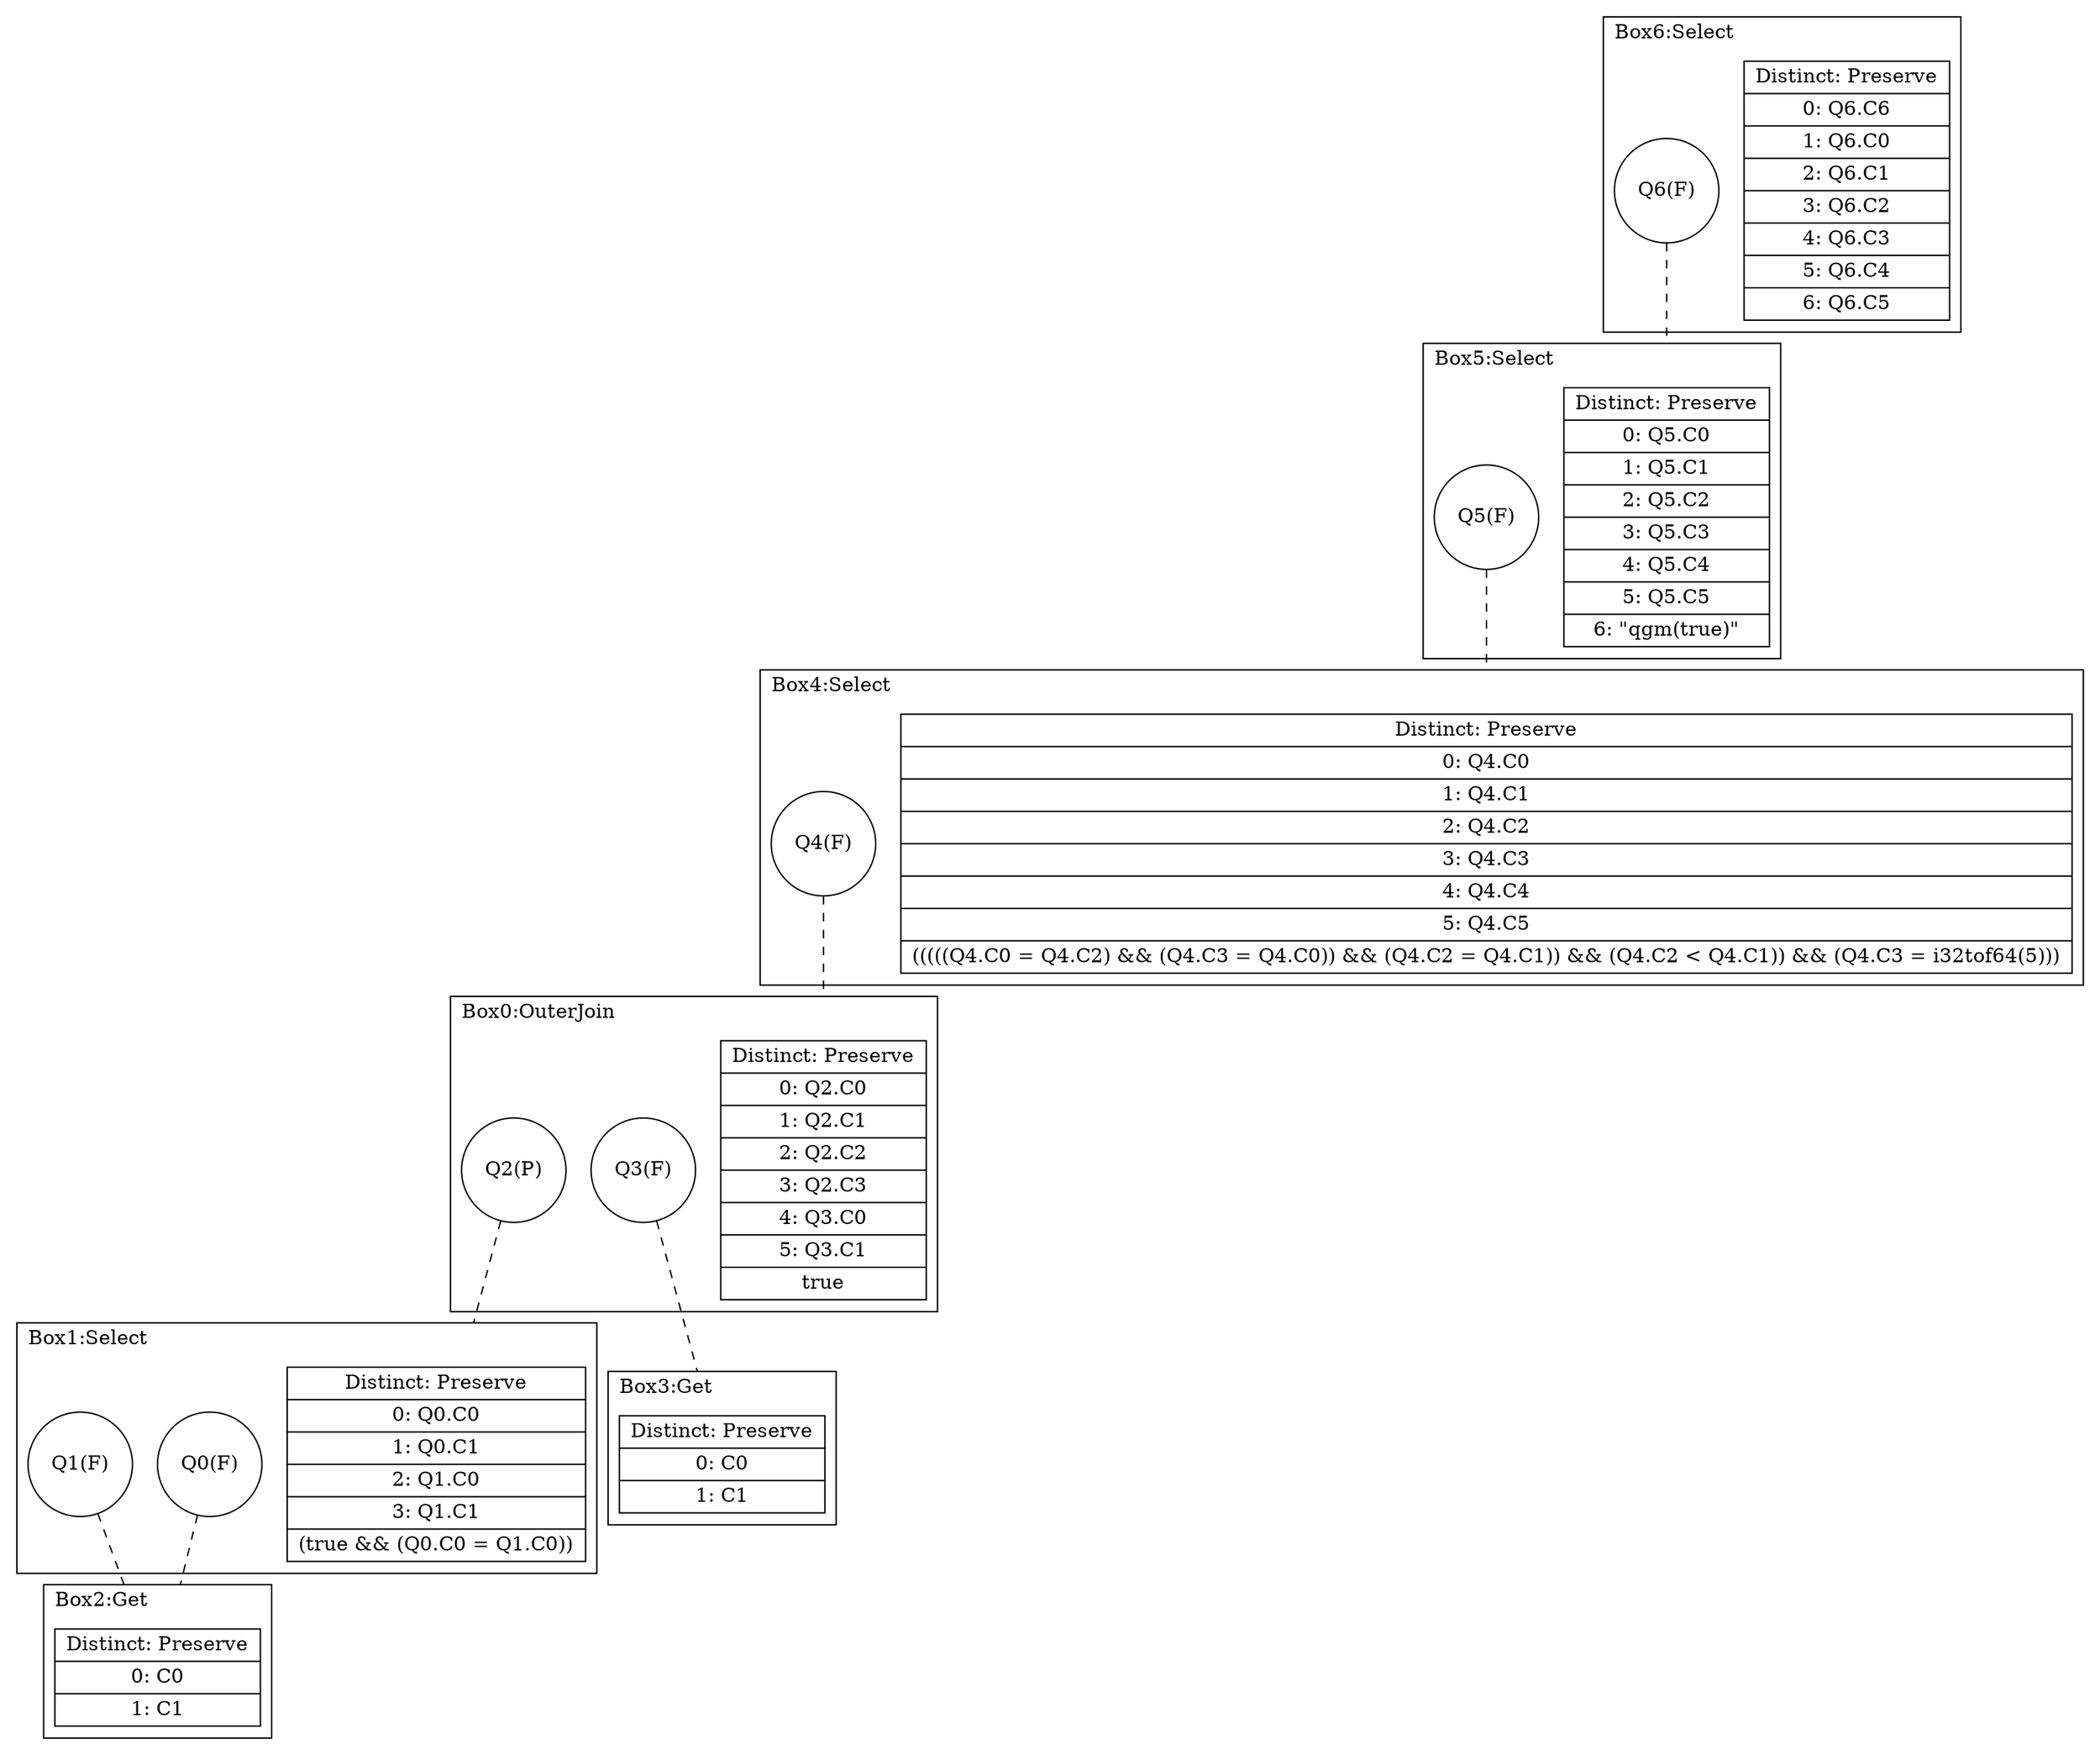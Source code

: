 digraph G {
    compound = true
    labeljust = l
    label = ""
    node [ shape = box ]
    subgraph cluster6 {
        label = "Box6:Select"
        boxhead6 [ shape = record, label = "{ Distinct: Preserve| 0: Q6.C6| 1: Q6.C0| 2: Q6.C1| 3: Q6.C2| 4: Q6.C3| 5: Q6.C4| 6: Q6.C5 }" ]
        {
            rank = same
            node [ shape = circle ]
            Q6 [ label = "Q6(F)" ]
        }
    }
    subgraph cluster5 {
        label = "Box5:Select"
        boxhead5 [ shape = record, label = "{ Distinct: Preserve| 0: Q5.C0| 1: Q5.C1| 2: Q5.C2| 3: Q5.C3| 4: Q5.C4| 5: Q5.C5| 6: \"qgm(true)\" }" ]
        {
            rank = same
            node [ shape = circle ]
            Q5 [ label = "Q5(F)" ]
        }
    }
    subgraph cluster4 {
        label = "Box4:Select"
        boxhead4 [ shape = record, label = "{ Distinct: Preserve| 0: Q4.C0| 1: Q4.C1| 2: Q4.C2| 3: Q4.C3| 4: Q4.C4| 5: Q4.C5| (((((Q4.C0 = Q4.C2) && (Q4.C3 = Q4.C0)) && (Q4.C2 = Q4.C1)) && (Q4.C2 \< Q4.C1)) && (Q4.C3 = i32tof64(5))) }" ]
        {
            rank = same
            node [ shape = circle ]
            Q4 [ label = "Q4(F)" ]
        }
    }
    subgraph cluster0 {
        label = "Box0:OuterJoin"
        boxhead0 [ shape = record, label = "{ Distinct: Preserve| 0: Q2.C0| 1: Q2.C1| 2: Q2.C2| 3: Q2.C3| 4: Q3.C0| 5: Q3.C1| true }" ]
        {
            rank = same
            node [ shape = circle ]
            Q2 [ label = "Q2(P)" ]
            Q3 [ label = "Q3(F)" ]
        }
    }
    subgraph cluster1 {
        label = "Box1:Select"
        boxhead1 [ shape = record, label = "{ Distinct: Preserve| 0: Q0.C0| 1: Q0.C1| 2: Q1.C0| 3: Q1.C1| (true && (Q0.C0 = Q1.C0)) }" ]
        {
            rank = same
            node [ shape = circle ]
            Q0 [ label = "Q0(F)" ]
            Q1 [ label = "Q1(F)" ]
        }
    }
    subgraph cluster2 {
        label = "Box2:Get"
        boxhead2 [ shape = record, label = "{ Distinct: Preserve| 0: C0| 1: C1 }" ]
        {
            rank = same
        }
    }
    subgraph cluster3 {
        label = "Box3:Get"
        boxhead3 [ shape = record, label = "{ Distinct: Preserve| 0: C0| 1: C1 }" ]
        {
            rank = same
        }
    }
    edge [ arrowhead = none, style = dashed ]
    Q6 -> boxhead5 [ lhead = cluster5 ]
    Q5 -> boxhead4 [ lhead = cluster4 ]
    Q4 -> boxhead0 [ lhead = cluster0 ]
    Q2 -> boxhead1 [ lhead = cluster1 ]
    Q3 -> boxhead3 [ lhead = cluster3 ]
    Q0 -> boxhead2 [ lhead = cluster2 ]
    Q1 -> boxhead2 [ lhead = cluster2 ]
}
